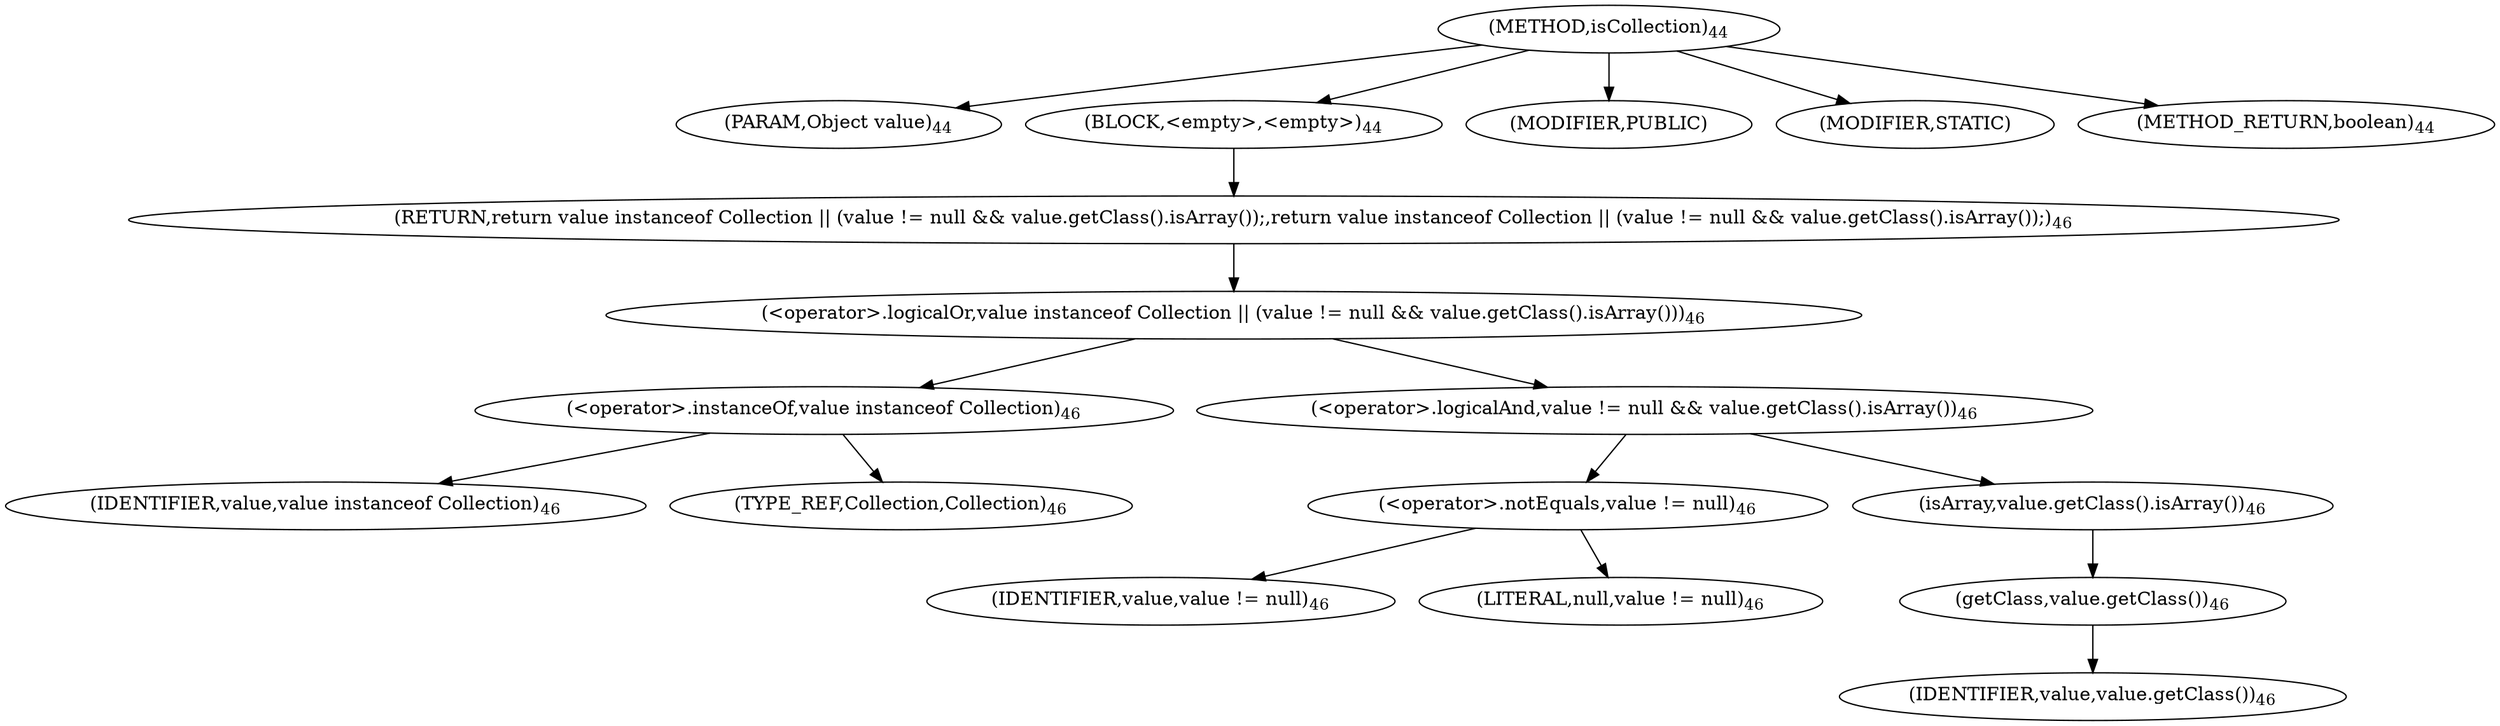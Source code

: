 digraph "isCollection" {  
"22" [label = <(METHOD,isCollection)<SUB>44</SUB>> ]
"23" [label = <(PARAM,Object value)<SUB>44</SUB>> ]
"24" [label = <(BLOCK,&lt;empty&gt;,&lt;empty&gt;)<SUB>44</SUB>> ]
"25" [label = <(RETURN,return value instanceof Collection || (value != null &amp;&amp; value.getClass().isArray());,return value instanceof Collection || (value != null &amp;&amp; value.getClass().isArray());)<SUB>46</SUB>> ]
"26" [label = <(&lt;operator&gt;.logicalOr,value instanceof Collection || (value != null &amp;&amp; value.getClass().isArray()))<SUB>46</SUB>> ]
"27" [label = <(&lt;operator&gt;.instanceOf,value instanceof Collection)<SUB>46</SUB>> ]
"28" [label = <(IDENTIFIER,value,value instanceof Collection)<SUB>46</SUB>> ]
"29" [label = <(TYPE_REF,Collection,Collection)<SUB>46</SUB>> ]
"30" [label = <(&lt;operator&gt;.logicalAnd,value != null &amp;&amp; value.getClass().isArray())<SUB>46</SUB>> ]
"31" [label = <(&lt;operator&gt;.notEquals,value != null)<SUB>46</SUB>> ]
"32" [label = <(IDENTIFIER,value,value != null)<SUB>46</SUB>> ]
"33" [label = <(LITERAL,null,value != null)<SUB>46</SUB>> ]
"34" [label = <(isArray,value.getClass().isArray())<SUB>46</SUB>> ]
"35" [label = <(getClass,value.getClass())<SUB>46</SUB>> ]
"36" [label = <(IDENTIFIER,value,value.getClass())<SUB>46</SUB>> ]
"37" [label = <(MODIFIER,PUBLIC)> ]
"38" [label = <(MODIFIER,STATIC)> ]
"39" [label = <(METHOD_RETURN,boolean)<SUB>44</SUB>> ]
  "22" -> "23" 
  "22" -> "24" 
  "22" -> "37" 
  "22" -> "38" 
  "22" -> "39" 
  "24" -> "25" 
  "25" -> "26" 
  "26" -> "27" 
  "26" -> "30" 
  "27" -> "28" 
  "27" -> "29" 
  "30" -> "31" 
  "30" -> "34" 
  "31" -> "32" 
  "31" -> "33" 
  "34" -> "35" 
  "35" -> "36" 
}
